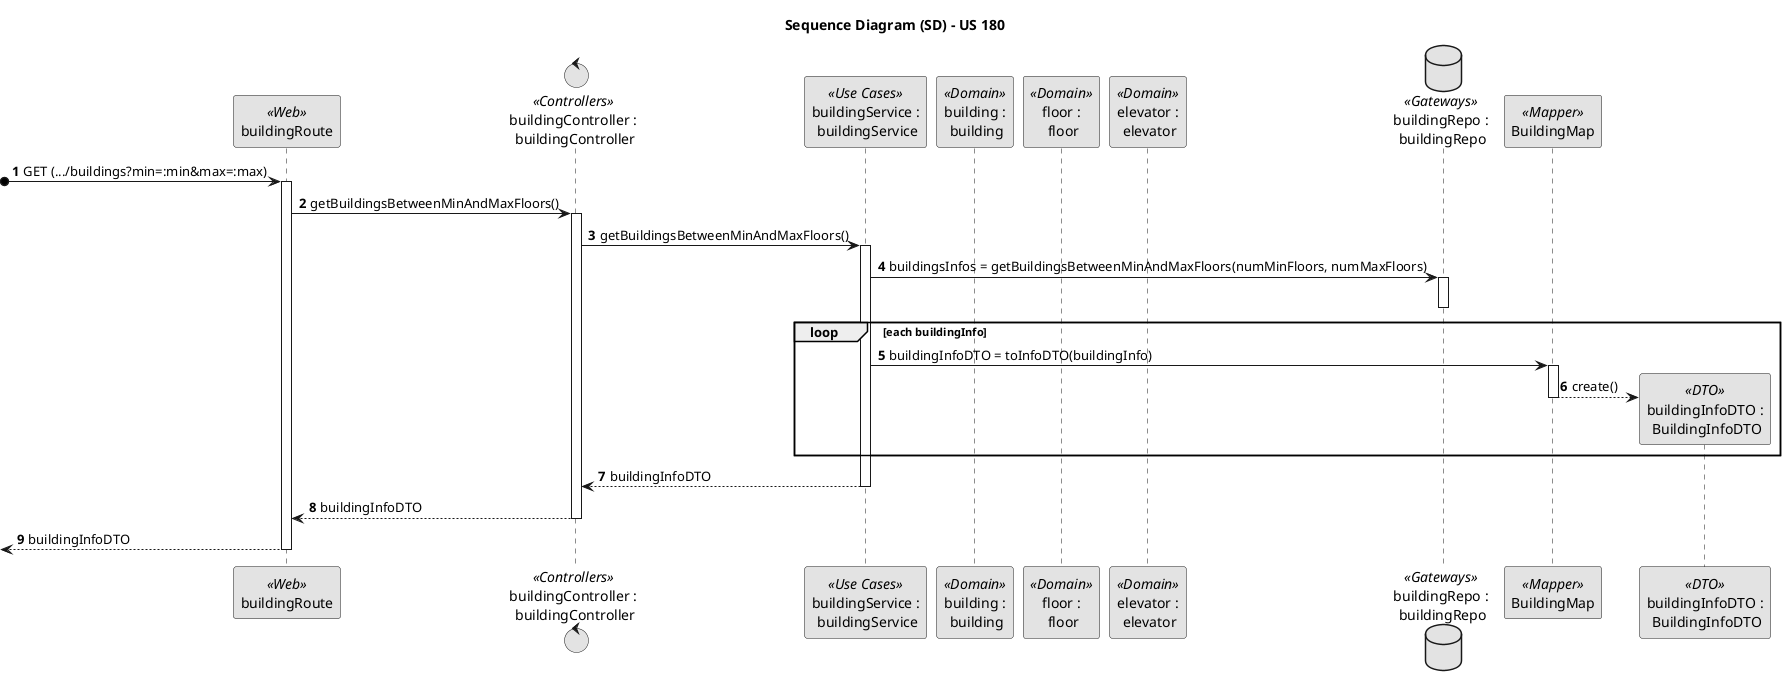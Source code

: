 @startuml
skinparam monochrome true
skinparam packageStyle rectangle
skinparam shadowing false

title Sequence Diagram (SD) - US 180
autonumber

participant buildingRoute as route <<Web>>
control "buildingController :\n buildingController" as controller <<Controllers>>
participant "buildingService :\n buildingService" as service <<Use Cases>>
participant "building :\n building" as building <<Domain>>
participant "floor :\n floor" as floor <<Domain>>
participant "elevator :\n elevator" as elevator <<Domain>>
database "buildingRepo :\n buildingRepo" as repo <<Gateways>>
participant BuildingMap as map <<Mapper>>
participant "buildingInfoDTO :\n BuildingInfoDTO" as dto <<DTO>>

?o->route : GET (.../buildings?min=:min&max=:max)
activate route
    route -> controller : getBuildingsBetweenMinAndMaxFloors()

    activate controller
        controller -> service : getBuildingsBetweenMinAndMaxFloors()

        activate service
            service -> repo : buildingsInfos = getBuildingsBetweenMinAndMaxFloors(numMinFloors, numMaxFloors)
            activate repo
            deactivate repo

            loop each buildingInfo
                service -> map : buildingInfoDTO = toInfoDTO(buildingInfo)
                activate map
                    map --> dto** : create()
                deactivate map
            end

            service --> controller : buildingInfoDTO
        deactivate service

        controller --> route : buildingInfoDTO
    deactivate controller
    <-- route : buildingInfoDTO
deactivate route

@enduml